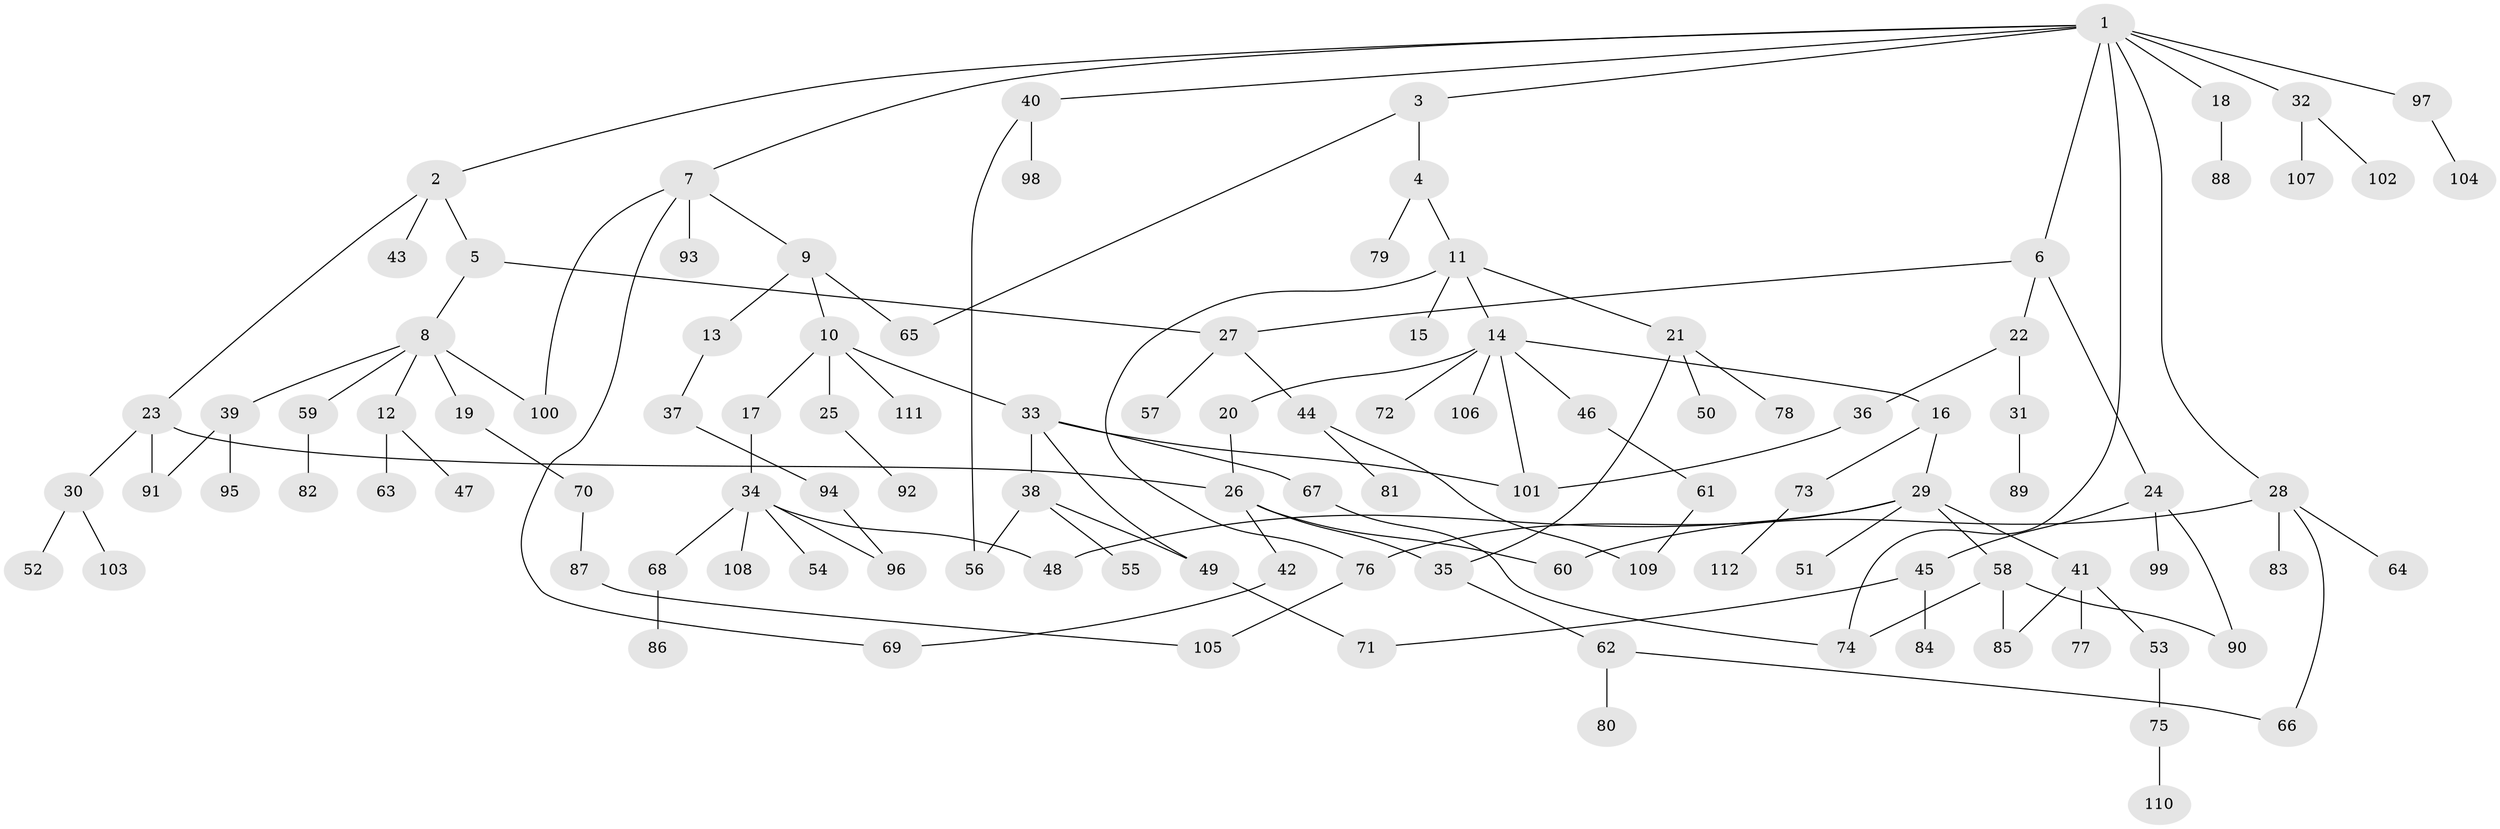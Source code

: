 // Generated by graph-tools (version 1.1) at 2025/25/03/09/25 03:25:31]
// undirected, 112 vertices, 134 edges
graph export_dot {
graph [start="1"]
  node [color=gray90,style=filled];
  1;
  2;
  3;
  4;
  5;
  6;
  7;
  8;
  9;
  10;
  11;
  12;
  13;
  14;
  15;
  16;
  17;
  18;
  19;
  20;
  21;
  22;
  23;
  24;
  25;
  26;
  27;
  28;
  29;
  30;
  31;
  32;
  33;
  34;
  35;
  36;
  37;
  38;
  39;
  40;
  41;
  42;
  43;
  44;
  45;
  46;
  47;
  48;
  49;
  50;
  51;
  52;
  53;
  54;
  55;
  56;
  57;
  58;
  59;
  60;
  61;
  62;
  63;
  64;
  65;
  66;
  67;
  68;
  69;
  70;
  71;
  72;
  73;
  74;
  75;
  76;
  77;
  78;
  79;
  80;
  81;
  82;
  83;
  84;
  85;
  86;
  87;
  88;
  89;
  90;
  91;
  92;
  93;
  94;
  95;
  96;
  97;
  98;
  99;
  100;
  101;
  102;
  103;
  104;
  105;
  106;
  107;
  108;
  109;
  110;
  111;
  112;
  1 -- 2;
  1 -- 3;
  1 -- 6;
  1 -- 7;
  1 -- 18;
  1 -- 28;
  1 -- 32;
  1 -- 40;
  1 -- 74;
  1 -- 97;
  2 -- 5;
  2 -- 23;
  2 -- 43;
  3 -- 4;
  3 -- 65;
  4 -- 11;
  4 -- 79;
  5 -- 8;
  5 -- 27;
  6 -- 22;
  6 -- 24;
  6 -- 27;
  7 -- 9;
  7 -- 69;
  7 -- 93;
  7 -- 100;
  8 -- 12;
  8 -- 19;
  8 -- 39;
  8 -- 59;
  8 -- 100;
  9 -- 10;
  9 -- 13;
  9 -- 65;
  10 -- 17;
  10 -- 25;
  10 -- 33;
  10 -- 111;
  11 -- 14;
  11 -- 15;
  11 -- 21;
  11 -- 76;
  12 -- 47;
  12 -- 63;
  13 -- 37;
  14 -- 16;
  14 -- 20;
  14 -- 46;
  14 -- 72;
  14 -- 106;
  14 -- 101;
  16 -- 29;
  16 -- 73;
  17 -- 34;
  18 -- 88;
  19 -- 70;
  20 -- 26;
  21 -- 35;
  21 -- 50;
  21 -- 78;
  22 -- 31;
  22 -- 36;
  23 -- 30;
  23 -- 91;
  23 -- 26;
  24 -- 45;
  24 -- 99;
  24 -- 90;
  25 -- 92;
  26 -- 42;
  26 -- 35;
  26 -- 60;
  27 -- 44;
  27 -- 57;
  28 -- 60;
  28 -- 64;
  28 -- 66;
  28 -- 83;
  29 -- 41;
  29 -- 48;
  29 -- 51;
  29 -- 58;
  29 -- 76;
  30 -- 52;
  30 -- 103;
  31 -- 89;
  32 -- 102;
  32 -- 107;
  33 -- 38;
  33 -- 49;
  33 -- 67;
  33 -- 101;
  34 -- 54;
  34 -- 68;
  34 -- 108;
  34 -- 96;
  34 -- 48;
  35 -- 62;
  36 -- 101;
  37 -- 94;
  38 -- 55;
  38 -- 56;
  38 -- 49;
  39 -- 95;
  39 -- 91;
  40 -- 56;
  40 -- 98;
  41 -- 53;
  41 -- 77;
  41 -- 85;
  42 -- 69;
  44 -- 81;
  44 -- 109;
  45 -- 84;
  45 -- 71;
  46 -- 61;
  49 -- 71;
  53 -- 75;
  58 -- 85;
  58 -- 90;
  58 -- 74;
  59 -- 82;
  61 -- 109;
  62 -- 80;
  62 -- 66;
  67 -- 74;
  68 -- 86;
  70 -- 87;
  73 -- 112;
  75 -- 110;
  76 -- 105;
  87 -- 105;
  94 -- 96;
  97 -- 104;
}
